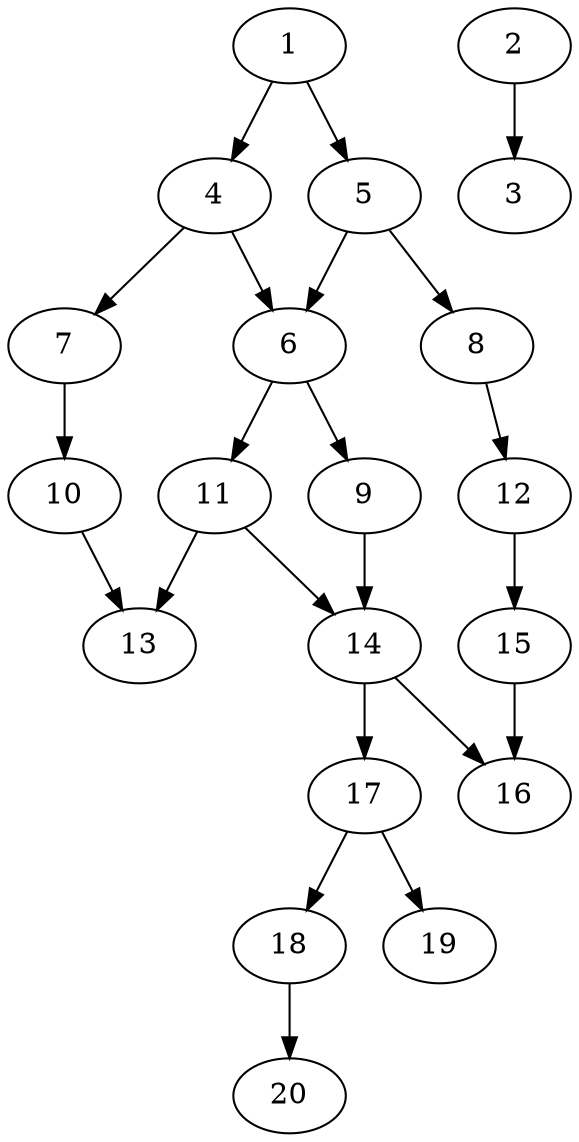 // DAG automatically generated by daggen at Sat Jul 27 15:35:20 2019
// ./daggen --dot -n 20 --ccr 0.3 --fat 0.4 --regular 0.5 --density 0.5 --mindata 5242880 --maxdata 52428800 
digraph G {
  1 [size="32433493", alpha="0.01", expect_size="9730048"] 
  1 -> 4 [size ="9730048"]
  1 -> 5 [size ="9730048"]
  2 [size="76257280", alpha="0.01", expect_size="22877184"] 
  2 -> 3 [size ="22877184"]
  3 [size="30242133", alpha="0.09", expect_size="9072640"] 
  4 [size="170574507", alpha="0.16", expect_size="51172352"] 
  4 -> 6 [size ="51172352"]
  4 -> 7 [size ="51172352"]
  5 [size="53821440", alpha="0.10", expect_size="16146432"] 
  5 -> 6 [size ="16146432"]
  5 -> 8 [size ="16146432"]
  6 [size="33573547", alpha="0.02", expect_size="10072064"] 
  6 -> 9 [size ="10072064"]
  6 -> 11 [size ="10072064"]
  7 [size="35133440", alpha="0.03", expect_size="10540032"] 
  7 -> 10 [size ="10540032"]
  8 [size="146302293", alpha="0.09", expect_size="43890688"] 
  8 -> 12 [size ="43890688"]
  9 [size="82780160", alpha="0.06", expect_size="24834048"] 
  9 -> 14 [size ="24834048"]
  10 [size="21186560", alpha="0.16", expect_size="6355968"] 
  10 -> 13 [size ="6355968"]
  11 [size="162082133", alpha="0.00", expect_size="48624640"] 
  11 -> 13 [size ="48624640"]
  11 -> 14 [size ="48624640"]
  12 [size="173308587", alpha="0.16", expect_size="51992576"] 
  12 -> 15 [size ="51992576"]
  13 [size="24326827", alpha="0.07", expect_size="7298048"] 
  14 [size="93678933", alpha="0.04", expect_size="28103680"] 
  14 -> 16 [size ="28103680"]
  14 -> 17 [size ="28103680"]
  15 [size="64682667", alpha="0.17", expect_size="19404800"] 
  15 -> 16 [size ="19404800"]
  16 [size="139403947", alpha="0.08", expect_size="41821184"] 
  17 [size="155784533", alpha="0.10", expect_size="46735360"] 
  17 -> 18 [size ="46735360"]
  17 -> 19 [size ="46735360"]
  18 [size="20722347", alpha="0.01", expect_size="6216704"] 
  18 -> 20 [size ="6216704"]
  19 [size="91569493", alpha="0.08", expect_size="27470848"] 
  20 [size="142237013", alpha="0.05", expect_size="42671104"] 
}
